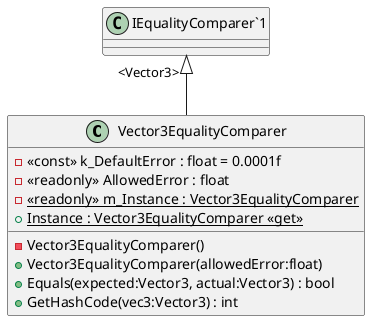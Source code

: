 @startuml
class Vector3EqualityComparer {
    - <<const>> k_DefaultError : float = 0.0001f
    - <<readonly>> AllowedError : float
    - {static} <<readonly>> m_Instance : Vector3EqualityComparer
    + {static} Instance : Vector3EqualityComparer <<get>>
    - Vector3EqualityComparer()
    + Vector3EqualityComparer(allowedError:float)
    + Equals(expected:Vector3, actual:Vector3) : bool
    + GetHashCode(vec3:Vector3) : int
}
"IEqualityComparer`1" "<Vector3>" <|-- Vector3EqualityComparer
@enduml
